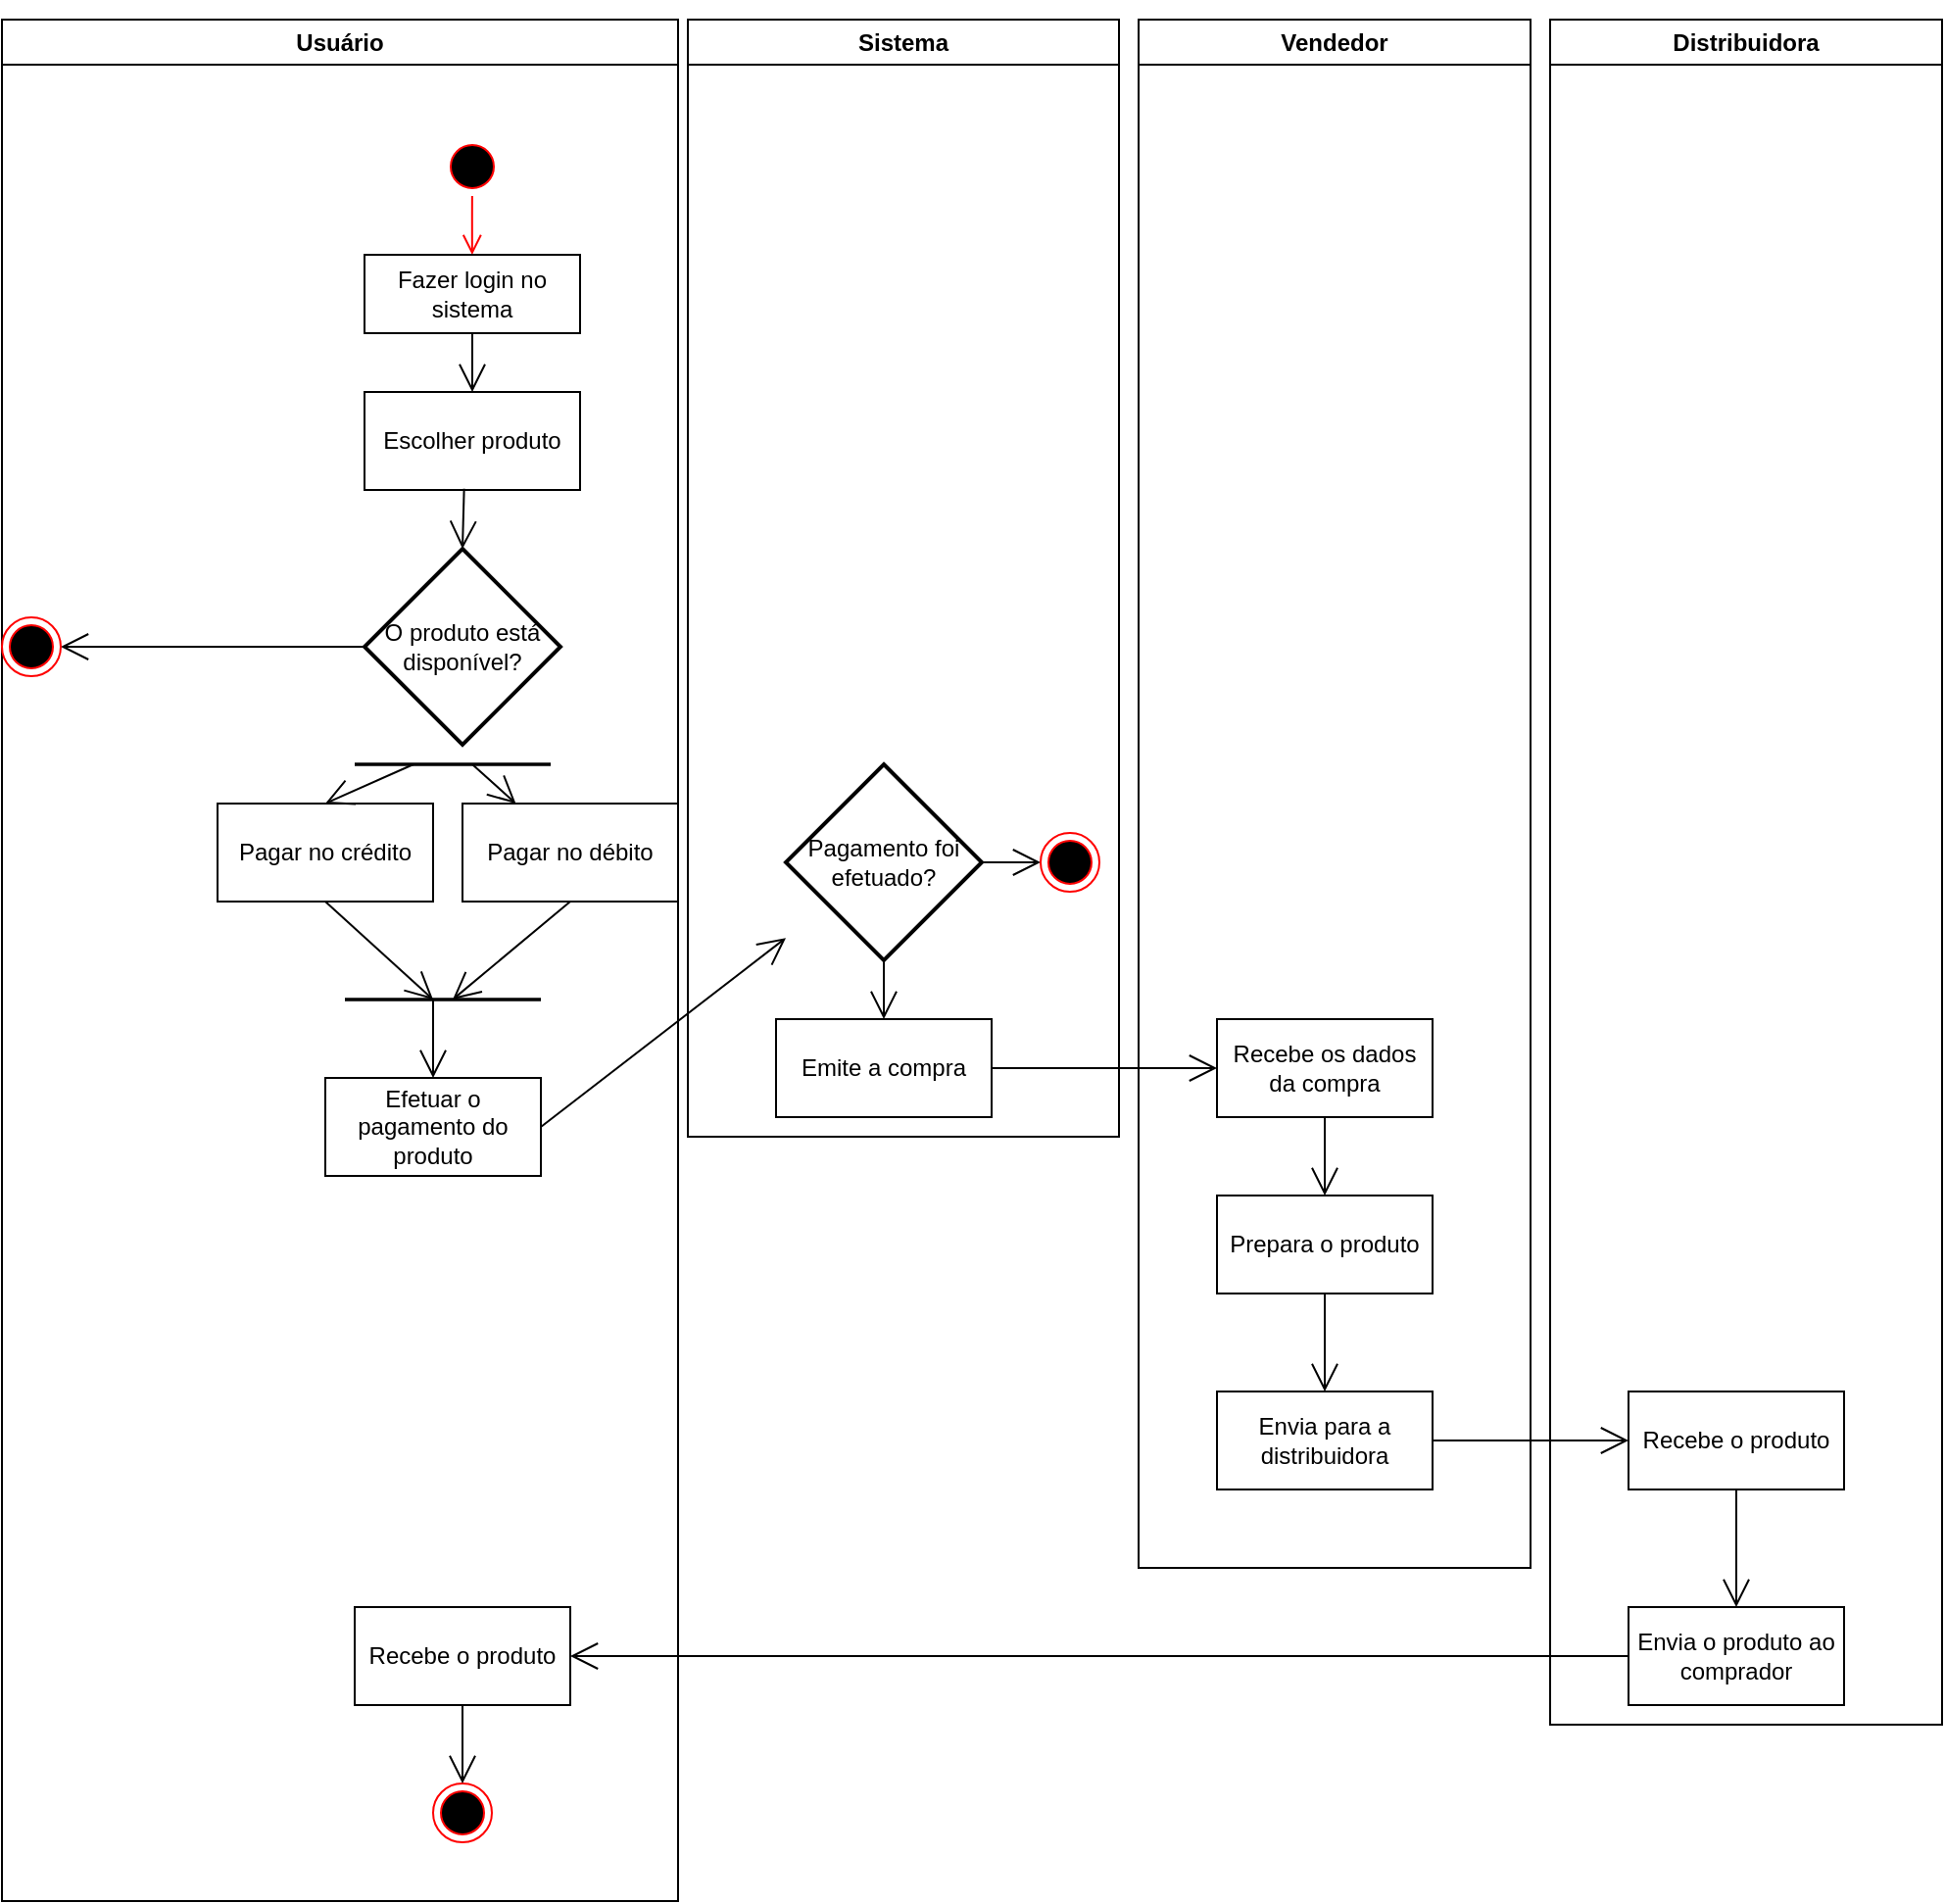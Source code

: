 <mxfile version="24.8.4">
  <diagram name="Página-1" id="u-ldIw_8ccA1I3rqSNS6">
    <mxGraphModel dx="2876" dy="1114" grid="1" gridSize="10" guides="1" tooltips="1" connect="1" arrows="1" fold="1" page="1" pageScale="1" pageWidth="827" pageHeight="1169" math="0" shadow="0">
      <root>
        <mxCell id="0" />
        <mxCell id="1" parent="0" />
        <mxCell id="yvTWaRiF-BSdvhR13qbM-3" value="" style="ellipse;html=1;shape=startState;fillColor=#000000;strokeColor=#ff0000;" parent="1" vertex="1">
          <mxGeometry x="-505" y="190" width="30" height="30" as="geometry" />
        </mxCell>
        <mxCell id="yvTWaRiF-BSdvhR13qbM-4" value="" style="edgeStyle=orthogonalEdgeStyle;html=1;verticalAlign=bottom;endArrow=open;endSize=8;strokeColor=#ff0000;rounded=0;" parent="1" edge="1">
          <mxGeometry relative="1" as="geometry">
            <mxPoint x="-490.07" y="250" as="targetPoint" />
            <mxPoint x="-490.07" y="220" as="sourcePoint" />
            <Array as="points">
              <mxPoint x="-490.07" y="230" />
              <mxPoint x="-490.07" y="230" />
            </Array>
          </mxGeometry>
        </mxCell>
        <mxCell id="yvTWaRiF-BSdvhR13qbM-5" value="Usuário" style="text;strokeColor=none;align=center;fillColor=none;html=1;verticalAlign=middle;whiteSpace=wrap;rounded=0;" parent="1" vertex="1">
          <mxGeometry x="-520" y="120" width="60" height="30" as="geometry" />
        </mxCell>
        <mxCell id="yvTWaRiF-BSdvhR13qbM-6" value="Fazer login no sistema" style="html=1;whiteSpace=wrap;" parent="1" vertex="1">
          <mxGeometry x="-545" y="250" width="110" height="40" as="geometry" />
        </mxCell>
        <mxCell id="yvTWaRiF-BSdvhR13qbM-7" value="" style="endArrow=open;endFill=1;endSize=12;html=1;rounded=0;exitX=0.5;exitY=1;exitDx=0;exitDy=0;" parent="1" source="yvTWaRiF-BSdvhR13qbM-6" target="yvTWaRiF-BSdvhR13qbM-8" edge="1">
          <mxGeometry width="160" relative="1" as="geometry">
            <mxPoint x="-390" y="350" as="sourcePoint" />
            <mxPoint x="-490" y="320" as="targetPoint" />
          </mxGeometry>
        </mxCell>
        <mxCell id="yvTWaRiF-BSdvhR13qbM-8" value="Escolher produto" style="html=1;whiteSpace=wrap;" parent="1" vertex="1">
          <mxGeometry x="-545" y="320.0" width="110" height="50" as="geometry" />
        </mxCell>
        <mxCell id="yvTWaRiF-BSdvhR13qbM-9" value="O produto está disponível?" style="strokeWidth=2;html=1;shape=mxgraph.flowchart.decision;whiteSpace=wrap;" parent="1" vertex="1">
          <mxGeometry x="-545" y="400" width="100" height="100" as="geometry" />
        </mxCell>
        <mxCell id="yvTWaRiF-BSdvhR13qbM-10" value="" style="endArrow=open;endFill=1;endSize=12;html=1;rounded=0;exitX=0.462;exitY=0.988;exitDx=0;exitDy=0;exitPerimeter=0;entryX=0.5;entryY=0;entryDx=0;entryDy=0;entryPerimeter=0;" parent="1" source="yvTWaRiF-BSdvhR13qbM-8" target="yvTWaRiF-BSdvhR13qbM-9" edge="1">
          <mxGeometry width="160" relative="1" as="geometry">
            <mxPoint x="-390" y="350" as="sourcePoint" />
            <mxPoint x="-230" y="350" as="targetPoint" />
          </mxGeometry>
        </mxCell>
        <mxCell id="yvTWaRiF-BSdvhR13qbM-11" value="" style="endArrow=open;endFill=1;endSize=12;html=1;rounded=0;exitX=0;exitY=0.5;exitDx=0;exitDy=0;exitPerimeter=0;" parent="1" source="yvTWaRiF-BSdvhR13qbM-9" target="yvTWaRiF-BSdvhR13qbM-12" edge="1">
          <mxGeometry width="160" relative="1" as="geometry">
            <mxPoint x="-390" y="410" as="sourcePoint" />
            <mxPoint x="-570" y="480" as="targetPoint" />
            <Array as="points">
              <mxPoint x="-570" y="450" />
            </Array>
          </mxGeometry>
        </mxCell>
        <mxCell id="yvTWaRiF-BSdvhR13qbM-15" value="Sistema" style="text;strokeColor=none;align=center;fillColor=none;html=1;verticalAlign=middle;whiteSpace=wrap;rounded=0;" parent="1" vertex="1">
          <mxGeometry x="-310" y="120" width="60" height="30" as="geometry" />
        </mxCell>
        <mxCell id="yvTWaRiF-BSdvhR13qbM-16" value="" style="endArrow=open;endFill=1;endSize=12;html=1;rounded=0;exitX=1;exitY=0.5;exitDx=0;exitDy=0;" parent="1" source="yvTWaRiF-BSdvhR13qbM-14" target="yvTWaRiF-BSdvhR13qbM-17" edge="1">
          <mxGeometry width="160" relative="1" as="geometry">
            <mxPoint x="-390" y="530" as="sourcePoint" />
            <mxPoint x="-350" y="560" as="targetPoint" />
          </mxGeometry>
        </mxCell>
        <mxCell id="yvTWaRiF-BSdvhR13qbM-17" value="Pagamento foi efetuado?" style="strokeWidth=2;html=1;shape=mxgraph.flowchart.decision;whiteSpace=wrap;" parent="1" vertex="1">
          <mxGeometry x="-330.0" y="510" width="100" height="100" as="geometry" />
        </mxCell>
        <mxCell id="yvTWaRiF-BSdvhR13qbM-18" value="" style="endArrow=open;endFill=1;endSize=12;html=1;rounded=0;exitX=1;exitY=0.5;exitDx=0;exitDy=0;exitPerimeter=0;" parent="1" source="yvTWaRiF-BSdvhR13qbM-17" target="yvTWaRiF-BSdvhR13qbM-19" edge="1">
          <mxGeometry width="160" relative="1" as="geometry">
            <mxPoint x="-390" y="530" as="sourcePoint" />
            <mxPoint x="-190" y="560" as="targetPoint" />
          </mxGeometry>
        </mxCell>
        <mxCell id="yvTWaRiF-BSdvhR13qbM-19" value="" style="ellipse;html=1;shape=endState;fillColor=#000000;strokeColor=#ff0000;" parent="1" vertex="1">
          <mxGeometry x="-200.0" y="545" width="30" height="30" as="geometry" />
        </mxCell>
        <mxCell id="yvTWaRiF-BSdvhR13qbM-20" value="" style="endArrow=open;endFill=1;endSize=12;html=1;rounded=0;exitX=0.5;exitY=1;exitDx=0;exitDy=0;exitPerimeter=0;" parent="1" source="yvTWaRiF-BSdvhR13qbM-17" target="yvTWaRiF-BSdvhR13qbM-21" edge="1">
          <mxGeometry width="160" relative="1" as="geometry">
            <mxPoint x="-390" y="710" as="sourcePoint" />
            <mxPoint x="-440" y="640" as="targetPoint" />
            <Array as="points">
              <mxPoint x="-280" y="640" />
            </Array>
          </mxGeometry>
        </mxCell>
        <mxCell id="yvTWaRiF-BSdvhR13qbM-21" value="Emite a compra" style="html=1;whiteSpace=wrap;" parent="1" vertex="1">
          <mxGeometry x="-335.0" y="640" width="110" height="50" as="geometry" />
        </mxCell>
        <mxCell id="yvTWaRiF-BSdvhR13qbM-23" value="Usuário" style="swimlane;whiteSpace=wrap;html=1;" parent="1" vertex="1">
          <mxGeometry x="-730" y="130" width="345" height="960" as="geometry" />
        </mxCell>
        <mxCell id="yvTWaRiF-BSdvhR13qbM-38" value="Recebe o produto" style="html=1;whiteSpace=wrap;" parent="yvTWaRiF-BSdvhR13qbM-23" vertex="1">
          <mxGeometry x="180" y="810" width="110" height="50" as="geometry" />
        </mxCell>
        <mxCell id="yvTWaRiF-BSdvhR13qbM-40" value="" style="ellipse;html=1;shape=endState;fillColor=#000000;strokeColor=#ff0000;" parent="yvTWaRiF-BSdvhR13qbM-23" vertex="1">
          <mxGeometry x="220" y="900" width="30" height="30" as="geometry" />
        </mxCell>
        <mxCell id="yvTWaRiF-BSdvhR13qbM-14" value="Efetuar o pagamento do produto" style="html=1;whiteSpace=wrap;" parent="yvTWaRiF-BSdvhR13qbM-23" vertex="1">
          <mxGeometry x="165" y="540" width="110" height="50" as="geometry" />
        </mxCell>
        <mxCell id="yvTWaRiF-BSdvhR13qbM-12" value="" style="ellipse;html=1;shape=endState;fillColor=#000000;strokeColor=#ff0000;" parent="yvTWaRiF-BSdvhR13qbM-23" vertex="1">
          <mxGeometry y="305.0" width="30" height="30" as="geometry" />
        </mxCell>
        <mxCell id="i1u5vhYubsmvHGhBtpsO-2" value="" style="shape=link;html=1;rounded=0;strokeColor=default;width=-0.769;labelBackgroundColor=#000000;" edge="1" parent="yvTWaRiF-BSdvhR13qbM-23">
          <mxGeometry width="100" relative="1" as="geometry">
            <mxPoint x="180" y="380" as="sourcePoint" />
            <mxPoint x="280" y="380" as="targetPoint" />
          </mxGeometry>
        </mxCell>
        <mxCell id="i1u5vhYubsmvHGhBtpsO-4" value="Pagar no débito" style="html=1;whiteSpace=wrap;" vertex="1" parent="yvTWaRiF-BSdvhR13qbM-23">
          <mxGeometry x="235" y="400" width="110" height="50" as="geometry" />
        </mxCell>
        <mxCell id="i1u5vhYubsmvHGhBtpsO-5" value="Pagar no crédito" style="html=1;whiteSpace=wrap;" vertex="1" parent="yvTWaRiF-BSdvhR13qbM-23">
          <mxGeometry x="110" y="400" width="110" height="50" as="geometry" />
        </mxCell>
        <mxCell id="i1u5vhYubsmvHGhBtpsO-8" value="" style="shape=link;html=1;rounded=0;width=-0.769;" edge="1" parent="yvTWaRiF-BSdvhR13qbM-23">
          <mxGeometry width="100" relative="1" as="geometry">
            <mxPoint x="175" y="500" as="sourcePoint" />
            <mxPoint x="275" y="500" as="targetPoint" />
          </mxGeometry>
        </mxCell>
        <mxCell id="yvTWaRiF-BSdvhR13qbM-24" value="Sistema" style="swimlane;whiteSpace=wrap;html=1;" parent="1" vertex="1">
          <mxGeometry x="-380" y="130" width="220" height="570" as="geometry" />
        </mxCell>
        <mxCell id="yvTWaRiF-BSdvhR13qbM-25" value="Vendedor" style="swimlane;whiteSpace=wrap;html=1;" parent="1" vertex="1">
          <mxGeometry x="-150" y="130" width="200" height="790" as="geometry" />
        </mxCell>
        <mxCell id="yvTWaRiF-BSdvhR13qbM-27" value="Recebe os dados da compra" style="html=1;whiteSpace=wrap;" parent="yvTWaRiF-BSdvhR13qbM-25" vertex="1">
          <mxGeometry x="40" y="510" width="110" height="50" as="geometry" />
        </mxCell>
        <mxCell id="yvTWaRiF-BSdvhR13qbM-30" value="Prepara o produto" style="html=1;whiteSpace=wrap;" parent="yvTWaRiF-BSdvhR13qbM-25" vertex="1">
          <mxGeometry x="40" y="600" width="110" height="50" as="geometry" />
        </mxCell>
        <mxCell id="yvTWaRiF-BSdvhR13qbM-29" value="" style="endArrow=open;endFill=1;endSize=12;html=1;rounded=0;exitX=0.5;exitY=1;exitDx=0;exitDy=0;" parent="yvTWaRiF-BSdvhR13qbM-25" source="yvTWaRiF-BSdvhR13qbM-27" target="yvTWaRiF-BSdvhR13qbM-30" edge="1">
          <mxGeometry width="160" relative="1" as="geometry">
            <mxPoint x="90" y="380" as="sourcePoint" />
            <mxPoint x="95" y="600" as="targetPoint" />
          </mxGeometry>
        </mxCell>
        <mxCell id="yvTWaRiF-BSdvhR13qbM-32" value="Envia para a distribuidora" style="html=1;whiteSpace=wrap;" parent="yvTWaRiF-BSdvhR13qbM-25" vertex="1">
          <mxGeometry x="40" y="700" width="110" height="50" as="geometry" />
        </mxCell>
        <mxCell id="yvTWaRiF-BSdvhR13qbM-26" value="" style="endArrow=open;endFill=1;endSize=12;html=1;rounded=0;exitX=1;exitY=0.5;exitDx=0;exitDy=0;" parent="1" source="yvTWaRiF-BSdvhR13qbM-21" target="yvTWaRiF-BSdvhR13qbM-27" edge="1">
          <mxGeometry width="160" relative="1" as="geometry">
            <mxPoint x="-60" y="510" as="sourcePoint" />
            <mxPoint x="-110" y="665" as="targetPoint" />
          </mxGeometry>
        </mxCell>
        <mxCell id="yvTWaRiF-BSdvhR13qbM-28" value="Distribuidora" style="swimlane;whiteSpace=wrap;html=1;" parent="1" vertex="1">
          <mxGeometry x="60" y="130" width="200" height="870" as="geometry" />
        </mxCell>
        <mxCell id="yvTWaRiF-BSdvhR13qbM-34" value="Recebe o produto" style="html=1;whiteSpace=wrap;" parent="yvTWaRiF-BSdvhR13qbM-28" vertex="1">
          <mxGeometry x="40" y="700" width="110" height="50" as="geometry" />
        </mxCell>
        <mxCell id="yvTWaRiF-BSdvhR13qbM-36" value="Envia o produto ao comprador" style="html=1;whiteSpace=wrap;" parent="yvTWaRiF-BSdvhR13qbM-28" vertex="1">
          <mxGeometry x="40" y="810" width="110" height="50" as="geometry" />
        </mxCell>
        <mxCell id="yvTWaRiF-BSdvhR13qbM-35" value="" style="endArrow=open;endFill=1;endSize=12;html=1;rounded=0;exitX=0.5;exitY=1;exitDx=0;exitDy=0;" parent="yvTWaRiF-BSdvhR13qbM-28" source="yvTWaRiF-BSdvhR13qbM-34" target="yvTWaRiF-BSdvhR13qbM-36" edge="1">
          <mxGeometry width="160" relative="1" as="geometry">
            <mxPoint x="-120" y="510" as="sourcePoint" />
            <mxPoint x="95" y="790" as="targetPoint" />
          </mxGeometry>
        </mxCell>
        <mxCell id="yvTWaRiF-BSdvhR13qbM-31" value="" style="endArrow=open;endFill=1;endSize=12;html=1;rounded=0;exitX=0.5;exitY=1;exitDx=0;exitDy=0;" parent="1" source="yvTWaRiF-BSdvhR13qbM-30" edge="1">
          <mxGeometry width="160" relative="1" as="geometry">
            <mxPoint x="-60" y="640" as="sourcePoint" />
            <mxPoint x="-55" y="830" as="targetPoint" />
          </mxGeometry>
        </mxCell>
        <mxCell id="yvTWaRiF-BSdvhR13qbM-33" value="" style="endArrow=open;endFill=1;endSize=12;html=1;rounded=0;exitX=1;exitY=0.5;exitDx=0;exitDy=0;" parent="1" source="yvTWaRiF-BSdvhR13qbM-32" target="yvTWaRiF-BSdvhR13qbM-34" edge="1">
          <mxGeometry width="160" relative="1" as="geometry">
            <mxPoint x="-60" y="640" as="sourcePoint" />
            <mxPoint x="100" y="855" as="targetPoint" />
          </mxGeometry>
        </mxCell>
        <mxCell id="yvTWaRiF-BSdvhR13qbM-37" value="" style="endArrow=open;endFill=1;endSize=12;html=1;rounded=0;exitX=0;exitY=0.5;exitDx=0;exitDy=0;" parent="1" source="yvTWaRiF-BSdvhR13qbM-36" target="yvTWaRiF-BSdvhR13qbM-38" edge="1">
          <mxGeometry width="160" relative="1" as="geometry">
            <mxPoint x="-60" y="640" as="sourcePoint" />
            <mxPoint x="-410" y="960" as="targetPoint" />
          </mxGeometry>
        </mxCell>
        <mxCell id="yvTWaRiF-BSdvhR13qbM-39" value="" style="endArrow=open;endFill=1;endSize=12;html=1;rounded=0;exitX=0.5;exitY=1;exitDx=0;exitDy=0;" parent="1" source="yvTWaRiF-BSdvhR13qbM-38" edge="1">
          <mxGeometry width="160" relative="1" as="geometry">
            <mxPoint x="-60" y="890" as="sourcePoint" />
            <mxPoint x="-495" y="1030" as="targetPoint" />
          </mxGeometry>
        </mxCell>
        <mxCell id="i1u5vhYubsmvHGhBtpsO-3" value="" style="endArrow=open;endFill=1;endSize=12;html=1;rounded=0;" edge="1" parent="1" target="i1u5vhYubsmvHGhBtpsO-4">
          <mxGeometry width="160" relative="1" as="geometry">
            <mxPoint x="-490" y="510" as="sourcePoint" />
            <mxPoint x="-450" y="540" as="targetPoint" />
          </mxGeometry>
        </mxCell>
        <mxCell id="i1u5vhYubsmvHGhBtpsO-6" value="" style="endArrow=open;endFill=1;endSize=12;html=1;rounded=0;entryX=0.5;entryY=0;entryDx=0;entryDy=0;" edge="1" parent="1" target="i1u5vhYubsmvHGhBtpsO-5">
          <mxGeometry width="160" relative="1" as="geometry">
            <mxPoint x="-520" y="510" as="sourcePoint" />
            <mxPoint x="-20" y="500" as="targetPoint" />
          </mxGeometry>
        </mxCell>
        <mxCell id="i1u5vhYubsmvHGhBtpsO-9" value="" style="endArrow=open;endFill=1;endSize=12;html=1;rounded=0;exitX=0.5;exitY=1;exitDx=0;exitDy=0;" edge="1" parent="1" source="i1u5vhYubsmvHGhBtpsO-4">
          <mxGeometry width="160" relative="1" as="geometry">
            <mxPoint x="-200" y="500" as="sourcePoint" />
            <mxPoint x="-500" y="630" as="targetPoint" />
          </mxGeometry>
        </mxCell>
        <mxCell id="i1u5vhYubsmvHGhBtpsO-10" value="" style="endArrow=open;endFill=1;endSize=12;html=1;rounded=0;exitX=0.5;exitY=1;exitDx=0;exitDy=0;" edge="1" parent="1" source="i1u5vhYubsmvHGhBtpsO-5">
          <mxGeometry width="160" relative="1" as="geometry">
            <mxPoint x="-200" y="500" as="sourcePoint" />
            <mxPoint x="-510" y="630" as="targetPoint" />
          </mxGeometry>
        </mxCell>
        <mxCell id="i1u5vhYubsmvHGhBtpsO-11" value="" style="endArrow=open;endFill=1;endSize=12;html=1;rounded=0;entryX=0.5;entryY=0;entryDx=0;entryDy=0;" edge="1" parent="1" target="yvTWaRiF-BSdvhR13qbM-14">
          <mxGeometry width="160" relative="1" as="geometry">
            <mxPoint x="-510" y="630" as="sourcePoint" />
            <mxPoint x="-40" y="500" as="targetPoint" />
          </mxGeometry>
        </mxCell>
      </root>
    </mxGraphModel>
  </diagram>
</mxfile>
